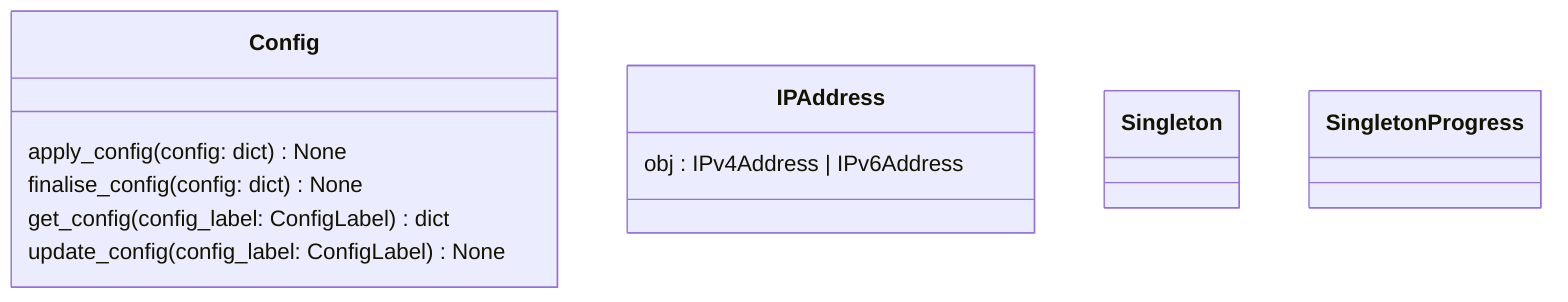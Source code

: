 classDiagram
  class Config {
    apply_config(config: dict) None
    finalise_config(config: dict) None
    get_config(config_label: ConfigLabel) dict
    update_config(config_label: ConfigLabel) None
  }
  class IPAddress {
    obj : IPv4Address | IPv6Address
  }
  class Singleton {
  }
  class SingletonProgress {
  }